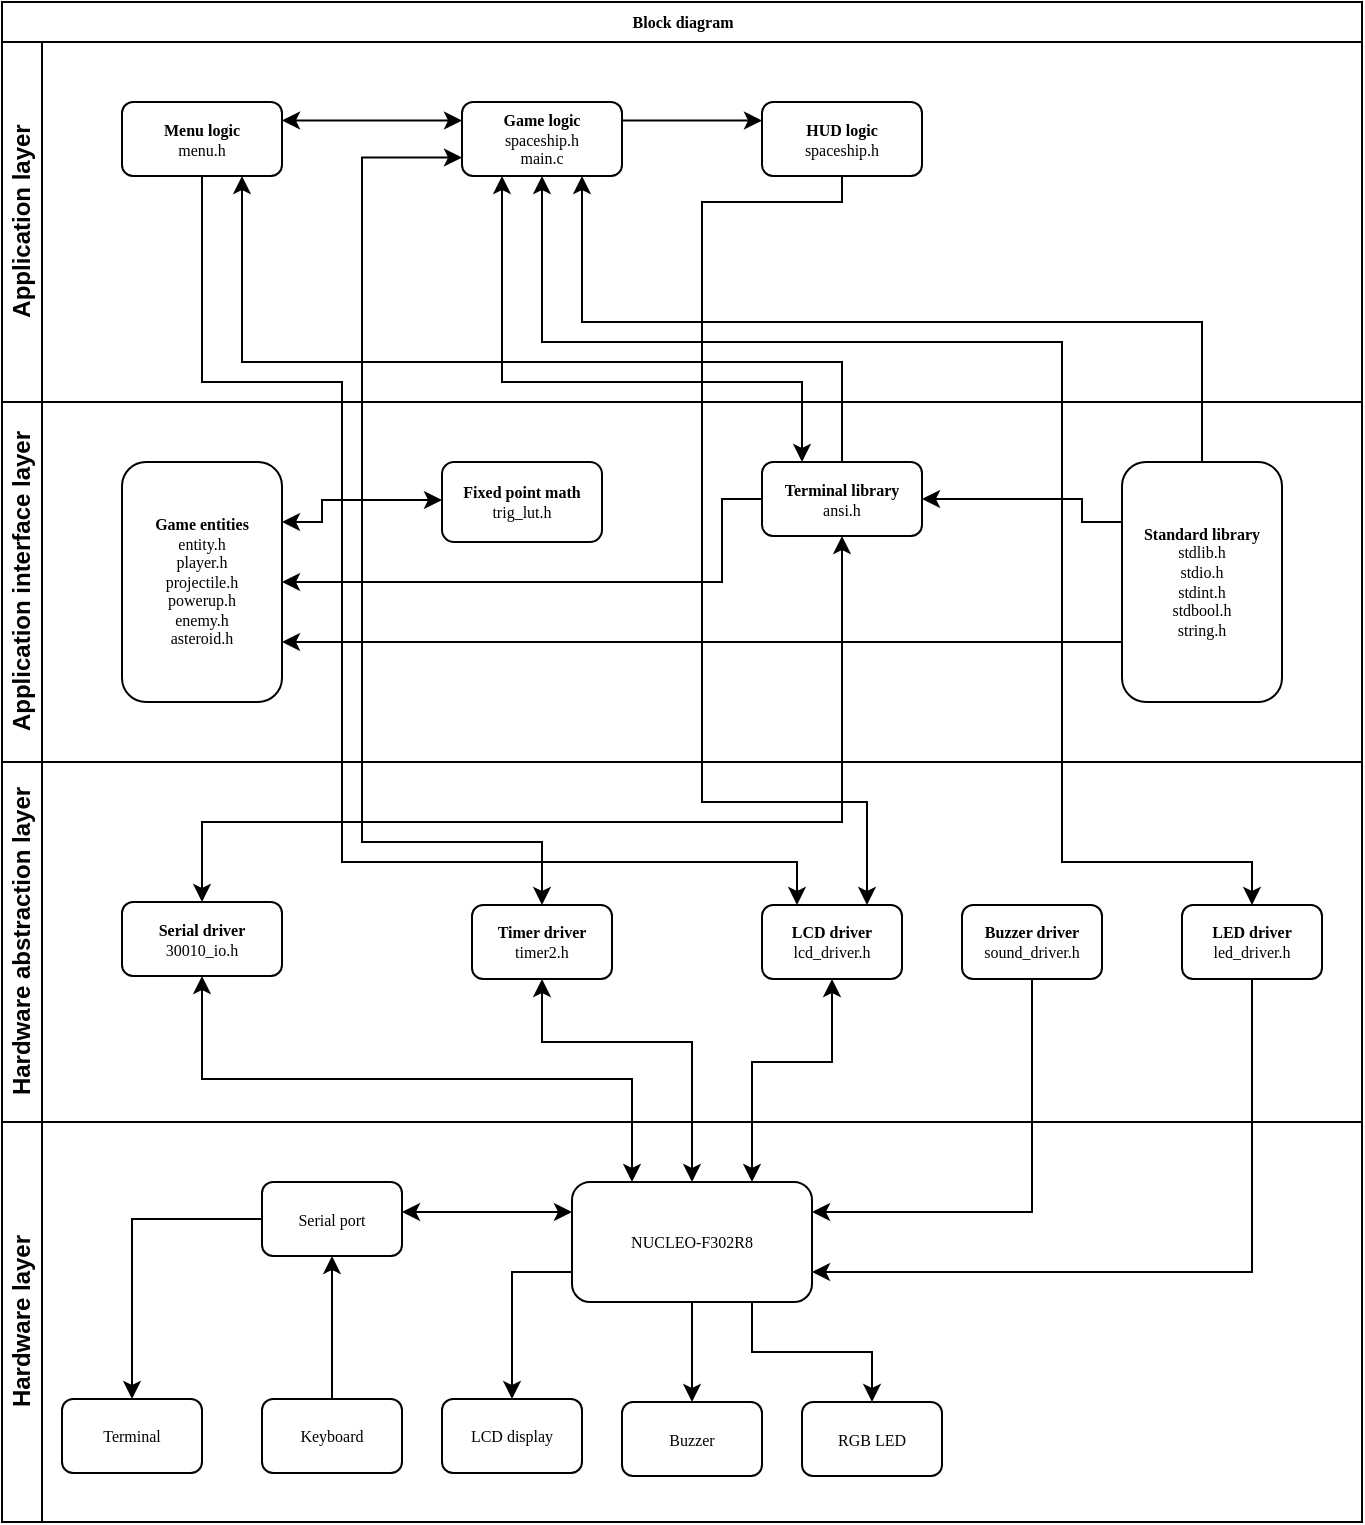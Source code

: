 <mxfile version="10.8.0" type="onedrive"><diagram name="Page-1" id="c7488fd3-1785-93aa-aadb-54a6760d102a"><mxGraphModel dx="798" dy="454" grid="1" gridSize="10" guides="1" tooltips="1" connect="1" arrows="1" fold="1" page="1" pageScale="1" pageWidth="1169" pageHeight="827" background="#ffffff" math="0" shadow="0"><root><mxCell id="0"/><mxCell id="1" parent="0"/><mxCell id="2b4e8129b02d487f-1" value="Block diagram" style="swimlane;html=1;childLayout=stackLayout;horizontal=1;startSize=20;horizontalStack=0;rounded=0;shadow=0;labelBackgroundColor=none;strokeColor=#000000;strokeWidth=1;fillColor=#ffffff;fontFamily=Verdana;fontSize=8;fontColor=#000000;align=center;" parent="1" vertex="1"><mxGeometry x="180" y="70" width="680" height="760" as="geometry"/></mxCell><mxCell id="2b4e8129b02d487f-3" value="Application layer" style="swimlane;html=1;startSize=20;horizontal=0;" parent="2b4e8129b02d487f-1" vertex="1"><mxGeometry y="20" width="680" height="180" as="geometry"/></mxCell><mxCell id="_atHT_Im6BIpxqcLPFz2-37" value="&lt;div&gt;&lt;b&gt;HUD logic&lt;/b&gt;&lt;/div&gt;&lt;div&gt;spaceship.h&lt;br&gt;&lt;b&gt;&lt;/b&gt;&lt;/div&gt;" style="rounded=1;whiteSpace=wrap;html=1;shadow=0;labelBackgroundColor=none;strokeColor=#000000;strokeWidth=1;fillColor=#ffffff;fontFamily=Verdana;fontSize=8;fontColor=#000000;align=center;" parent="2b4e8129b02d487f-3" vertex="1"><mxGeometry x="380" y="30" width="80" height="37" as="geometry"/></mxCell><mxCell id="_atHT_Im6BIpxqcLPFz2-40" value="&lt;div&gt;&lt;b&gt;Menu logic&lt;/b&gt;&lt;/div&gt;menu.h" style="rounded=1;whiteSpace=wrap;html=1;shadow=0;labelBackgroundColor=none;strokeColor=#000000;strokeWidth=1;fillColor=#ffffff;fontFamily=Verdana;fontSize=8;fontColor=#000000;align=center;" parent="2b4e8129b02d487f-3" vertex="1"><mxGeometry x="60" y="30" width="80" height="37" as="geometry"/></mxCell><mxCell id="2b4e8129b02d487f-4" value="Application interface layer" style="swimlane;html=1;startSize=20;horizontal=0;" parent="2b4e8129b02d487f-1" vertex="1"><mxGeometry y="200" width="680" height="180" as="geometry"><mxRectangle y="200" width="680" height="160" as="alternateBounds"/></mxGeometry></mxCell><mxCell id="w5e0wxQuAuqpzHRYSKtZ-11" style="edgeStyle=orthogonalEdgeStyle;rounded=0;orthogonalLoop=1;jettySize=auto;html=1;entryX=1;entryY=0.25;entryDx=0;entryDy=0;startArrow=classic;startFill=1;" edge="1" parent="2b4e8129b02d487f-4" source="_atHT_Im6BIpxqcLPFz2-27" target="_atHT_Im6BIpxqcLPFz2-29"><mxGeometry relative="1" as="geometry"><Array as="points"><mxPoint x="160" y="49"/><mxPoint x="160" y="60"/></Array></mxGeometry></mxCell><mxCell id="_atHT_Im6BIpxqcLPFz2-27" value="&lt;div&gt;&lt;b&gt;Fixed point math&lt;/b&gt;&lt;/div&gt;&lt;div&gt;trig_lut.h&lt;br&gt;&lt;b&gt;&lt;/b&gt;&lt;/div&gt;" style="rounded=1;whiteSpace=wrap;html=1;shadow=0;labelBackgroundColor=none;strokeColor=#000000;strokeWidth=1;fillColor=#ffffff;fontFamily=Verdana;fontSize=8;fontColor=#000000;align=center;" parent="2b4e8129b02d487f-4" vertex="1"><mxGeometry x="220" y="30" width="80" height="40" as="geometry"/></mxCell><mxCell id="_atHT_Im6BIpxqcLPFz2-29" value="&lt;div&gt;&lt;b&gt;Game entities&lt;/b&gt;&lt;/div&gt;&lt;div&gt;entity.h&lt;/div&gt;&lt;div&gt;player.h&lt;/div&gt;&lt;div&gt;projectile.h&lt;/div&gt;&lt;div&gt;powerup.h&lt;/div&gt;&lt;div&gt;enemy.h&lt;/div&gt;&lt;div&gt;asteroid.h&lt;/div&gt;" style="rounded=1;whiteSpace=wrap;html=1;shadow=0;labelBackgroundColor=none;strokeColor=#000000;strokeWidth=1;fillColor=#ffffff;fontFamily=Verdana;fontSize=8;fontColor=#000000;align=center;" parent="2b4e8129b02d487f-4" vertex="1"><mxGeometry x="60" y="30" width="80" height="120" as="geometry"/></mxCell><mxCell id="w5e0wxQuAuqpzHRYSKtZ-12" style="edgeStyle=orthogonalEdgeStyle;rounded=0;orthogonalLoop=1;jettySize=auto;html=1;entryX=1;entryY=0.5;entryDx=0;entryDy=0;startArrow=none;startFill=0;" edge="1" parent="2b4e8129b02d487f-4" source="_atHT_Im6BIpxqcLPFz2-89" target="_atHT_Im6BIpxqcLPFz2-29"><mxGeometry relative="1" as="geometry"><Array as="points"><mxPoint x="360" y="49"/><mxPoint x="360" y="90"/></Array></mxGeometry></mxCell><mxCell id="_atHT_Im6BIpxqcLPFz2-89" value="&lt;div&gt;&lt;b&gt;Terminal library&lt;/b&gt;&lt;/div&gt;&lt;div&gt;ansi.h&lt;br&gt;&lt;b&gt;&lt;/b&gt;&lt;/div&gt;" style="rounded=1;whiteSpace=wrap;html=1;shadow=0;labelBackgroundColor=none;strokeColor=#000000;strokeWidth=1;fillColor=#ffffff;fontFamily=Verdana;fontSize=8;fontColor=#000000;align=center;" parent="2b4e8129b02d487f-4" vertex="1"><mxGeometry x="380" y="30" width="80" height="37" as="geometry"/></mxCell><mxCell id="w5e0wxQuAuqpzHRYSKtZ-13" style="edgeStyle=orthogonalEdgeStyle;rounded=0;orthogonalLoop=1;jettySize=auto;html=1;exitX=0;exitY=0.75;exitDx=0;exitDy=0;entryX=1;entryY=0.75;entryDx=0;entryDy=0;startArrow=none;startFill=0;" edge="1" parent="2b4e8129b02d487f-4" source="_atHT_Im6BIpxqcLPFz2-107" target="_atHT_Im6BIpxqcLPFz2-29"><mxGeometry relative="1" as="geometry"/></mxCell><mxCell id="w5e0wxQuAuqpzHRYSKtZ-14" style="edgeStyle=orthogonalEdgeStyle;rounded=0;orthogonalLoop=1;jettySize=auto;html=1;exitX=0;exitY=0.25;exitDx=0;exitDy=0;entryX=1;entryY=0.5;entryDx=0;entryDy=0;startArrow=none;startFill=0;" edge="1" parent="2b4e8129b02d487f-4" source="_atHT_Im6BIpxqcLPFz2-107" target="_atHT_Im6BIpxqcLPFz2-89"><mxGeometry relative="1" as="geometry"><Array as="points"><mxPoint x="540" y="60"/><mxPoint x="540" y="49"/></Array></mxGeometry></mxCell><mxCell id="_atHT_Im6BIpxqcLPFz2-107" value="&lt;div&gt;&lt;b&gt;Standard library&lt;/b&gt;&lt;/div&gt;&lt;div&gt;stdlib.h&lt;/div&gt;&lt;div&gt;stdio.h&lt;/div&gt;&lt;div&gt;stdint.h&lt;/div&gt;&lt;div&gt;stdbool.h&lt;/div&gt;&lt;div&gt;string.h&lt;br&gt;&lt;/div&gt;" style="rounded=1;whiteSpace=wrap;html=1;shadow=0;labelBackgroundColor=none;strokeColor=#000000;strokeWidth=1;fillColor=#ffffff;fontFamily=Verdana;fontSize=8;fontColor=#000000;align=center;" parent="2b4e8129b02d487f-4" vertex="1"><mxGeometry x="560" y="30" width="80" height="120" as="geometry"/></mxCell><mxCell id="_atHT_Im6BIpxqcLPFz2-1" value="Hardware abstraction layer" style="swimlane;html=1;startSize=20;horizontal=0;" parent="2b4e8129b02d487f-1" vertex="1"><mxGeometry y="380" width="680" height="180" as="geometry"><mxRectangle y="380" width="680" height="170" as="alternateBounds"/></mxGeometry></mxCell><mxCell id="_atHT_Im6BIpxqcLPFz2-82" value="&lt;div&gt;&lt;b&gt;Serial driver&lt;/b&gt;&lt;/div&gt;&lt;div&gt;30010_io.h&lt;br&gt;&lt;/div&gt;" style="rounded=1;whiteSpace=wrap;html=1;shadow=0;labelBackgroundColor=none;strokeColor=#000000;strokeWidth=1;fillColor=#ffffff;fontFamily=Verdana;fontSize=8;fontColor=#000000;align=center;" parent="_atHT_Im6BIpxqcLPFz2-1" vertex="1"><mxGeometry x="60" y="70" width="80" height="37" as="geometry"/></mxCell><mxCell id="_atHT_Im6BIpxqcLPFz2-85" value="&lt;div&gt;&lt;b&gt;LCD driver&lt;/b&gt;&lt;/div&gt;&lt;div&gt;lcd_driver.h&lt;br&gt;&lt;/div&gt;" style="rounded=1;whiteSpace=wrap;html=1;shadow=0;labelBackgroundColor=none;strokeColor=#000000;strokeWidth=1;fillColor=#ffffff;fontFamily=Verdana;fontSize=8;fontColor=#000000;align=center;" parent="_atHT_Im6BIpxqcLPFz2-1" vertex="1"><mxGeometry x="380" y="71.5" width="70" height="37" as="geometry"/></mxCell><mxCell id="_atHT_Im6BIpxqcLPFz2-87" value="&lt;div&gt;&lt;b&gt;LED driver&lt;/b&gt;&lt;/div&gt;&lt;div&gt;led_driver.h&lt;br&gt;&lt;b&gt;&lt;/b&gt;&lt;/div&gt;" style="rounded=1;whiteSpace=wrap;html=1;shadow=0;labelBackgroundColor=none;strokeColor=#000000;strokeWidth=1;fillColor=#ffffff;fontFamily=Verdana;fontSize=8;fontColor=#000000;align=center;" parent="_atHT_Im6BIpxqcLPFz2-1" vertex="1"><mxGeometry x="590" y="71.5" width="70" height="37" as="geometry"/></mxCell><mxCell id="_atHT_Im6BIpxqcLPFz2-86" value="&lt;div&gt;&lt;b&gt;Buzzer driver&lt;/b&gt;&lt;/div&gt;&lt;div&gt;sound_driver.h&lt;br&gt;&lt;/div&gt;" style="rounded=1;whiteSpace=wrap;html=1;shadow=0;labelBackgroundColor=none;strokeColor=#000000;strokeWidth=1;fillColor=#ffffff;fontFamily=Verdana;fontSize=8;fontColor=#000000;align=center;" parent="_atHT_Im6BIpxqcLPFz2-1" vertex="1"><mxGeometry x="480" y="71.5" width="70" height="37" as="geometry"/></mxCell><mxCell id="w5e0wxQuAuqpzHRYSKtZ-8" value="&lt;div&gt;&lt;b&gt;Timer driver&lt;/b&gt;&lt;/div&gt;&lt;div&gt;timer2.h&lt;br&gt;&lt;/div&gt;" style="rounded=1;whiteSpace=wrap;html=1;shadow=0;labelBackgroundColor=none;strokeColor=#000000;strokeWidth=1;fillColor=#ffffff;fontFamily=Verdana;fontSize=8;fontColor=#000000;align=center;" vertex="1" parent="_atHT_Im6BIpxqcLPFz2-1"><mxGeometry x="235" y="71.5" width="70" height="37" as="geometry"/></mxCell><mxCell id="_atHT_Im6BIpxqcLPFz2-84" style="edgeStyle=orthogonalEdgeStyle;rounded=0;orthogonalLoop=1;jettySize=auto;html=1;startArrow=classic;startFill=1;entryX=0.25;entryY=0;entryDx=0;entryDy=0;exitX=0.5;exitY=1;exitDx=0;exitDy=0;" parent="2b4e8129b02d487f-1" source="_atHT_Im6BIpxqcLPFz2-82" target="_atHT_Im6BIpxqcLPFz2-17" edge="1"><mxGeometry relative="1" as="geometry"><mxPoint x="260" y="590" as="targetPoint"/></mxGeometry></mxCell><mxCell id="_atHT_Im6BIpxqcLPFz2-66" style="edgeStyle=orthogonalEdgeStyle;rounded=0;orthogonalLoop=1;jettySize=auto;html=1;exitX=0.5;exitY=1;exitDx=0;exitDy=0;entryX=1;entryY=0.75;entryDx=0;entryDy=0;startArrow=none;startFill=0;" parent="2b4e8129b02d487f-1" source="_atHT_Im6BIpxqcLPFz2-87" target="_atHT_Im6BIpxqcLPFz2-17" edge="1"><mxGeometry relative="1" as="geometry"/></mxCell><mxCell id="_atHT_Im6BIpxqcLPFz2-64" style="edgeStyle=orthogonalEdgeStyle;rounded=0;orthogonalLoop=1;jettySize=auto;html=1;entryX=1;entryY=0.25;entryDx=0;entryDy=0;startArrow=none;startFill=0;exitX=0.5;exitY=1;exitDx=0;exitDy=0;" parent="2b4e8129b02d487f-1" source="_atHT_Im6BIpxqcLPFz2-86" target="_atHT_Im6BIpxqcLPFz2-17" edge="1"><mxGeometry relative="1" as="geometry"/></mxCell><mxCell id="_atHT_Im6BIpxqcLPFz2-97" style="edgeStyle=orthogonalEdgeStyle;rounded=0;orthogonalLoop=1;jettySize=auto;html=1;entryX=0.75;entryY=0;entryDx=0;entryDy=0;startArrow=classic;startFill=1;exitX=0.5;exitY=1;exitDx=0;exitDy=0;" parent="2b4e8129b02d487f-1" source="_atHT_Im6BIpxqcLPFz2-85" target="_atHT_Im6BIpxqcLPFz2-17" edge="1"><mxGeometry relative="1" as="geometry"><Array as="points"><mxPoint x="415" y="530"/><mxPoint x="375" y="530"/></Array></mxGeometry></mxCell><mxCell id="_atHT_Im6BIpxqcLPFz2-9" value="Hardware layer" style="swimlane;html=1;startSize=20;horizontal=0;" parent="2b4e8129b02d487f-1" vertex="1"><mxGeometry y="560" width="680" height="200" as="geometry"/></mxCell><mxCell id="_atHT_Im6BIpxqcLPFz2-101" style="edgeStyle=orthogonalEdgeStyle;rounded=0;orthogonalLoop=1;jettySize=auto;html=1;exitX=0;exitY=0.75;exitDx=0;exitDy=0;entryX=0.5;entryY=0;entryDx=0;entryDy=0;startArrow=none;startFill=0;" parent="_atHT_Im6BIpxqcLPFz2-9" source="_atHT_Im6BIpxqcLPFz2-17" target="_atHT_Im6BIpxqcLPFz2-60" edge="1"><mxGeometry relative="1" as="geometry"/></mxCell><mxCell id="_atHT_Im6BIpxqcLPFz2-102" style="edgeStyle=orthogonalEdgeStyle;rounded=0;orthogonalLoop=1;jettySize=auto;html=1;exitX=0.5;exitY=1;exitDx=0;exitDy=0;entryX=0.5;entryY=0;entryDx=0;entryDy=0;startArrow=none;startFill=0;" parent="_atHT_Im6BIpxqcLPFz2-9" source="_atHT_Im6BIpxqcLPFz2-17" target="_atHT_Im6BIpxqcLPFz2-61" edge="1"><mxGeometry relative="1" as="geometry"/></mxCell><mxCell id="_atHT_Im6BIpxqcLPFz2-104" style="edgeStyle=orthogonalEdgeStyle;rounded=0;orthogonalLoop=1;jettySize=auto;html=1;exitX=0.75;exitY=1;exitDx=0;exitDy=0;startArrow=none;startFill=0;" parent="_atHT_Im6BIpxqcLPFz2-9" source="_atHT_Im6BIpxqcLPFz2-17" target="_atHT_Im6BIpxqcLPFz2-58" edge="1"><mxGeometry relative="1" as="geometry"/></mxCell><mxCell id="_atHT_Im6BIpxqcLPFz2-17" value="NUCLEO-F302R8" style="rounded=1;whiteSpace=wrap;html=1;shadow=0;labelBackgroundColor=none;strokeColor=#000000;strokeWidth=1;fillColor=#ffffff;fontFamily=Verdana;fontSize=8;fontColor=#000000;align=center;" parent="_atHT_Im6BIpxqcLPFz2-9" vertex="1"><mxGeometry x="285" y="30" width="120" height="60" as="geometry"/></mxCell><mxCell id="_atHT_Im6BIpxqcLPFz2-58" value="RGB LED" style="rounded=1;whiteSpace=wrap;html=1;shadow=0;labelBackgroundColor=none;strokeColor=#000000;strokeWidth=1;fillColor=#ffffff;fontFamily=Verdana;fontSize=8;fontColor=#000000;align=center;" parent="_atHT_Im6BIpxqcLPFz2-9" vertex="1"><mxGeometry x="400" y="140" width="70" height="37" as="geometry"/></mxCell><mxCell id="_atHT_Im6BIpxqcLPFz2-61" value="Buzzer" style="rounded=1;whiteSpace=wrap;html=1;shadow=0;labelBackgroundColor=none;strokeColor=#000000;strokeWidth=1;fillColor=#ffffff;fontFamily=Verdana;fontSize=8;fontColor=#000000;align=center;" parent="_atHT_Im6BIpxqcLPFz2-9" vertex="1"><mxGeometry x="310" y="140" width="70" height="37" as="geometry"/></mxCell><mxCell id="_atHT_Im6BIpxqcLPFz2-60" value="LCD display" style="rounded=1;whiteSpace=wrap;html=1;shadow=0;labelBackgroundColor=none;strokeColor=#000000;strokeWidth=1;fillColor=#ffffff;fontFamily=Verdana;fontSize=8;fontColor=#000000;align=center;" parent="_atHT_Im6BIpxqcLPFz2-9" vertex="1"><mxGeometry x="220" y="138.5" width="70" height="37" as="geometry"/></mxCell><mxCell id="_atHT_Im6BIpxqcLPFz2-73" style="edgeStyle=orthogonalEdgeStyle;rounded=0;orthogonalLoop=1;jettySize=auto;html=1;entryX=0.5;entryY=0;entryDx=0;entryDy=0;startArrow=none;startFill=0;" parent="_atHT_Im6BIpxqcLPFz2-9" source="_atHT_Im6BIpxqcLPFz2-59" target="_atHT_Im6BIpxqcLPFz2-72" edge="1"><mxGeometry relative="1" as="geometry"/></mxCell><mxCell id="_atHT_Im6BIpxqcLPFz2-103" style="edgeStyle=orthogonalEdgeStyle;rounded=0;orthogonalLoop=1;jettySize=auto;html=1;entryX=0;entryY=0.25;entryDx=0;entryDy=0;startArrow=classic;startFill=1;" parent="_atHT_Im6BIpxqcLPFz2-9" source="_atHT_Im6BIpxqcLPFz2-59" target="_atHT_Im6BIpxqcLPFz2-17" edge="1"><mxGeometry relative="1" as="geometry"><Array as="points"><mxPoint x="210" y="45"/><mxPoint x="210" y="45"/></Array></mxGeometry></mxCell><mxCell id="_atHT_Im6BIpxqcLPFz2-59" value="Serial port" style="rounded=1;whiteSpace=wrap;html=1;shadow=0;labelBackgroundColor=none;strokeColor=#000000;strokeWidth=1;fillColor=#ffffff;fontFamily=Verdana;fontSize=8;fontColor=#000000;align=center;" parent="_atHT_Im6BIpxqcLPFz2-9" vertex="1"><mxGeometry x="130" y="30" width="70" height="37" as="geometry"/></mxCell><mxCell id="_atHT_Im6BIpxqcLPFz2-68" style="edgeStyle=orthogonalEdgeStyle;rounded=0;orthogonalLoop=1;jettySize=auto;html=1;startArrow=none;startFill=0;" parent="_atHT_Im6BIpxqcLPFz2-9" source="_atHT_Im6BIpxqcLPFz2-31" target="_atHT_Im6BIpxqcLPFz2-59" edge="1"><mxGeometry relative="1" as="geometry"/></mxCell><mxCell id="_atHT_Im6BIpxqcLPFz2-31" value="Keyboard" style="rounded=1;whiteSpace=wrap;html=1;shadow=0;labelBackgroundColor=none;strokeColor=#000000;strokeWidth=1;fillColor=#ffffff;fontFamily=Verdana;fontSize=8;fontColor=#000000;align=center;" parent="_atHT_Im6BIpxqcLPFz2-9" vertex="1"><mxGeometry x="130" y="138.5" width="70" height="37" as="geometry"/></mxCell><mxCell id="_atHT_Im6BIpxqcLPFz2-72" value="Terminal" style="rounded=1;whiteSpace=wrap;html=1;shadow=0;labelBackgroundColor=none;strokeColor=#000000;strokeWidth=1;fillColor=#ffffff;fontFamily=Verdana;fontSize=8;fontColor=#000000;align=center;" parent="_atHT_Im6BIpxqcLPFz2-9" vertex="1"><mxGeometry x="30" y="138.5" width="70" height="37" as="geometry"/></mxCell><mxCell id="w5e0wxQuAuqpzHRYSKtZ-10" style="edgeStyle=orthogonalEdgeStyle;rounded=0;orthogonalLoop=1;jettySize=auto;html=1;startArrow=classic;startFill=1;" edge="1" parent="2b4e8129b02d487f-1" source="_atHT_Im6BIpxqcLPFz2-17" target="w5e0wxQuAuqpzHRYSKtZ-8"><mxGeometry relative="1" as="geometry"><Array as="points"><mxPoint x="345" y="520"/><mxPoint x="270" y="520"/></Array></mxGeometry></mxCell><mxCell id="w5e0wxQuAuqpzHRYSKtZ-16" style="edgeStyle=orthogonalEdgeStyle;rounded=0;orthogonalLoop=1;jettySize=auto;html=1;entryX=0.75;entryY=1;entryDx=0;entryDy=0;startArrow=none;startFill=0;" edge="1" parent="2b4e8129b02d487f-1" target="_atHT_Im6BIpxqcLPFz2-40"><mxGeometry relative="1" as="geometry"><mxPoint x="420" y="230" as="sourcePoint"/><Array as="points"><mxPoint x="420" y="180"/><mxPoint x="120" y="180"/></Array></mxGeometry></mxCell><mxCell id="w5e0wxQuAuqpzHRYSKtZ-18" style="edgeStyle=orthogonalEdgeStyle;rounded=0;orthogonalLoop=1;jettySize=auto;html=1;exitX=0.5;exitY=1;exitDx=0;exitDy=0;entryX=0.25;entryY=0;entryDx=0;entryDy=0;startArrow=none;startFill=0;" edge="1" parent="2b4e8129b02d487f-1" source="_atHT_Im6BIpxqcLPFz2-40" target="_atHT_Im6BIpxqcLPFz2-85"><mxGeometry relative="1" as="geometry"><Array as="points"><mxPoint x="100" y="190"/><mxPoint x="170" y="190"/><mxPoint x="170" y="430"/><mxPoint x="397" y="430"/></Array></mxGeometry></mxCell><mxCell id="w5e0wxQuAuqpzHRYSKtZ-19" style="edgeStyle=orthogonalEdgeStyle;rounded=0;orthogonalLoop=1;jettySize=auto;html=1;startArrow=classic;startFill=1;" edge="1" parent="2b4e8129b02d487f-1" source="_atHT_Im6BIpxqcLPFz2-82" target="_atHT_Im6BIpxqcLPFz2-89"><mxGeometry relative="1" as="geometry"><Array as="points"><mxPoint x="100" y="410"/><mxPoint x="420" y="410"/></Array></mxGeometry></mxCell><mxCell id="w5e0wxQuAuqpzHRYSKtZ-27" style="edgeStyle=orthogonalEdgeStyle;rounded=0;orthogonalLoop=1;jettySize=auto;html=1;exitX=0.5;exitY=1;exitDx=0;exitDy=0;entryX=0.75;entryY=0;entryDx=0;entryDy=0;startArrow=none;startFill=0;" edge="1" parent="2b4e8129b02d487f-1" source="_atHT_Im6BIpxqcLPFz2-37" target="_atHT_Im6BIpxqcLPFz2-85"><mxGeometry relative="1" as="geometry"><Array as="points"><mxPoint x="420" y="100"/><mxPoint x="350" y="100"/><mxPoint x="350" y="400"/><mxPoint x="432" y="400"/></Array></mxGeometry></mxCell><mxCell id="w5e0wxQuAuqpzHRYSKtZ-20" style="edgeStyle=orthogonalEdgeStyle;rounded=0;orthogonalLoop=1;jettySize=auto;html=1;entryX=0;entryY=0.25;entryDx=0;entryDy=0;startArrow=none;startFill=0;exitX=1;exitY=0.25;exitDx=0;exitDy=0;" edge="1" parent="1" source="w5e0wxQuAuqpzHRYSKtZ-1" target="_atHT_Im6BIpxqcLPFz2-37"><mxGeometry relative="1" as="geometry"/></mxCell><mxCell id="w5e0wxQuAuqpzHRYSKtZ-21" style="edgeStyle=orthogonalEdgeStyle;rounded=0;orthogonalLoop=1;jettySize=auto;html=1;entryX=1;entryY=0.25;entryDx=0;entryDy=0;startArrow=classic;startFill=1;exitX=0;exitY=0.25;exitDx=0;exitDy=0;" edge="1" parent="1" source="w5e0wxQuAuqpzHRYSKtZ-1" target="_atHT_Im6BIpxqcLPFz2-40"><mxGeometry relative="1" as="geometry"/></mxCell><mxCell id="w5e0wxQuAuqpzHRYSKtZ-1" value="&lt;div&gt;&lt;b&gt;Game logic&lt;/b&gt;&lt;/div&gt;&lt;div&gt;spaceship.h&lt;/div&gt;&lt;div&gt;main.c&lt;br&gt;&lt;b&gt;&lt;/b&gt;&lt;/div&gt;" style="rounded=1;whiteSpace=wrap;html=1;shadow=0;labelBackgroundColor=none;strokeColor=#000000;strokeWidth=1;fillColor=#ffffff;fontFamily=Verdana;fontSize=8;fontColor=#000000;align=center;" vertex="1" parent="1"><mxGeometry x="410" y="120" width="80" height="37" as="geometry"/></mxCell><mxCell id="w5e0wxQuAuqpzHRYSKtZ-15" style="edgeStyle=orthogonalEdgeStyle;rounded=0;orthogonalLoop=1;jettySize=auto;html=1;entryX=0.75;entryY=1;entryDx=0;entryDy=0;startArrow=none;startFill=0;" edge="1" parent="1" source="_atHT_Im6BIpxqcLPFz2-107" target="w5e0wxQuAuqpzHRYSKtZ-1"><mxGeometry relative="1" as="geometry"><Array as="points"><mxPoint x="780" y="230"/><mxPoint x="470" y="230"/></Array></mxGeometry></mxCell><mxCell id="w5e0wxQuAuqpzHRYSKtZ-22" style="edgeStyle=orthogonalEdgeStyle;rounded=0;orthogonalLoop=1;jettySize=auto;html=1;startArrow=classic;startFill=1;" edge="1" parent="1" source="_atHT_Im6BIpxqcLPFz2-87" target="w5e0wxQuAuqpzHRYSKtZ-1"><mxGeometry relative="1" as="geometry"><Array as="points"><mxPoint x="805" y="500"/><mxPoint x="710" y="500"/><mxPoint x="710" y="240"/><mxPoint x="450" y="240"/></Array></mxGeometry></mxCell><mxCell id="w5e0wxQuAuqpzHRYSKtZ-24" style="edgeStyle=orthogonalEdgeStyle;rounded=0;orthogonalLoop=1;jettySize=auto;html=1;startArrow=classic;startFill=1;" edge="1" parent="1" source="_atHT_Im6BIpxqcLPFz2-89" target="w5e0wxQuAuqpzHRYSKtZ-1"><mxGeometry relative="1" as="geometry"><Array as="points"><mxPoint x="580" y="260"/><mxPoint x="430" y="260"/></Array></mxGeometry></mxCell><mxCell id="w5e0wxQuAuqpzHRYSKtZ-26" style="edgeStyle=orthogonalEdgeStyle;rounded=0;orthogonalLoop=1;jettySize=auto;html=1;exitX=0.5;exitY=0;exitDx=0;exitDy=0;entryX=0;entryY=0.75;entryDx=0;entryDy=0;startArrow=classic;startFill=1;" edge="1" parent="1" source="w5e0wxQuAuqpzHRYSKtZ-8" target="w5e0wxQuAuqpzHRYSKtZ-1"><mxGeometry relative="1" as="geometry"><Array as="points"><mxPoint x="450" y="490"/><mxPoint x="360" y="490"/><mxPoint x="360" y="148"/></Array></mxGeometry></mxCell></root></mxGraphModel></diagram></mxfile>